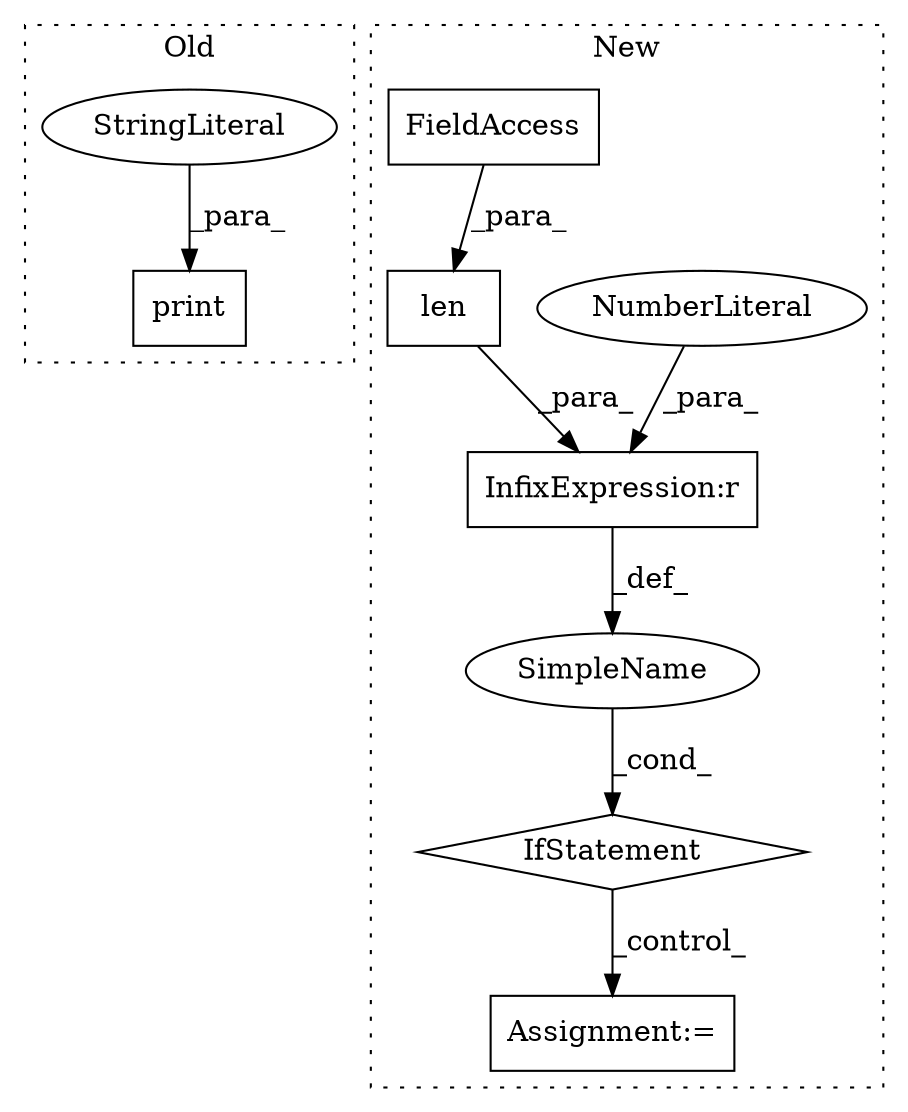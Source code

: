 digraph G {
subgraph cluster0 {
1 [label="print" a="32" s="1043,1093" l="6,1" shape="box"];
3 [label="StringLiteral" a="45" s="1049" l="44" shape="ellipse"];
label = "Old";
style="dotted";
}
subgraph cluster1 {
2 [label="IfStatement" a="25" s="714,735" l="4,2" shape="diamond"];
4 [label="Assignment:=" a="7" s="823" l="1" shape="box"];
5 [label="SimpleName" a="42" s="" l="" shape="ellipse"];
6 [label="InfixExpression:r" a="27" s="731" l="3" shape="box"];
7 [label="NumberLiteral" a="34" s="734" l="1" shape="ellipse"];
8 [label="len" a="32" s="718,730" l="4,1" shape="box"];
9 [label="FieldAccess" a="22" s="722" l="8" shape="box"];
label = "New";
style="dotted";
}
2 -> 4 [label="_control_"];
3 -> 1 [label="_para_"];
5 -> 2 [label="_cond_"];
6 -> 5 [label="_def_"];
7 -> 6 [label="_para_"];
8 -> 6 [label="_para_"];
9 -> 8 [label="_para_"];
}